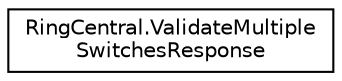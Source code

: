 digraph "Graphical Class Hierarchy"
{
 // LATEX_PDF_SIZE
  edge [fontname="Helvetica",fontsize="10",labelfontname="Helvetica",labelfontsize="10"];
  node [fontname="Helvetica",fontsize="10",shape=record];
  rankdir="LR";
  Node0 [label="RingCentral.ValidateMultiple\lSwitchesResponse",height=0.2,width=0.4,color="black", fillcolor="white", style="filled",URL="$classRingCentral_1_1ValidateMultipleSwitchesResponse.html",tooltip=" "];
}
